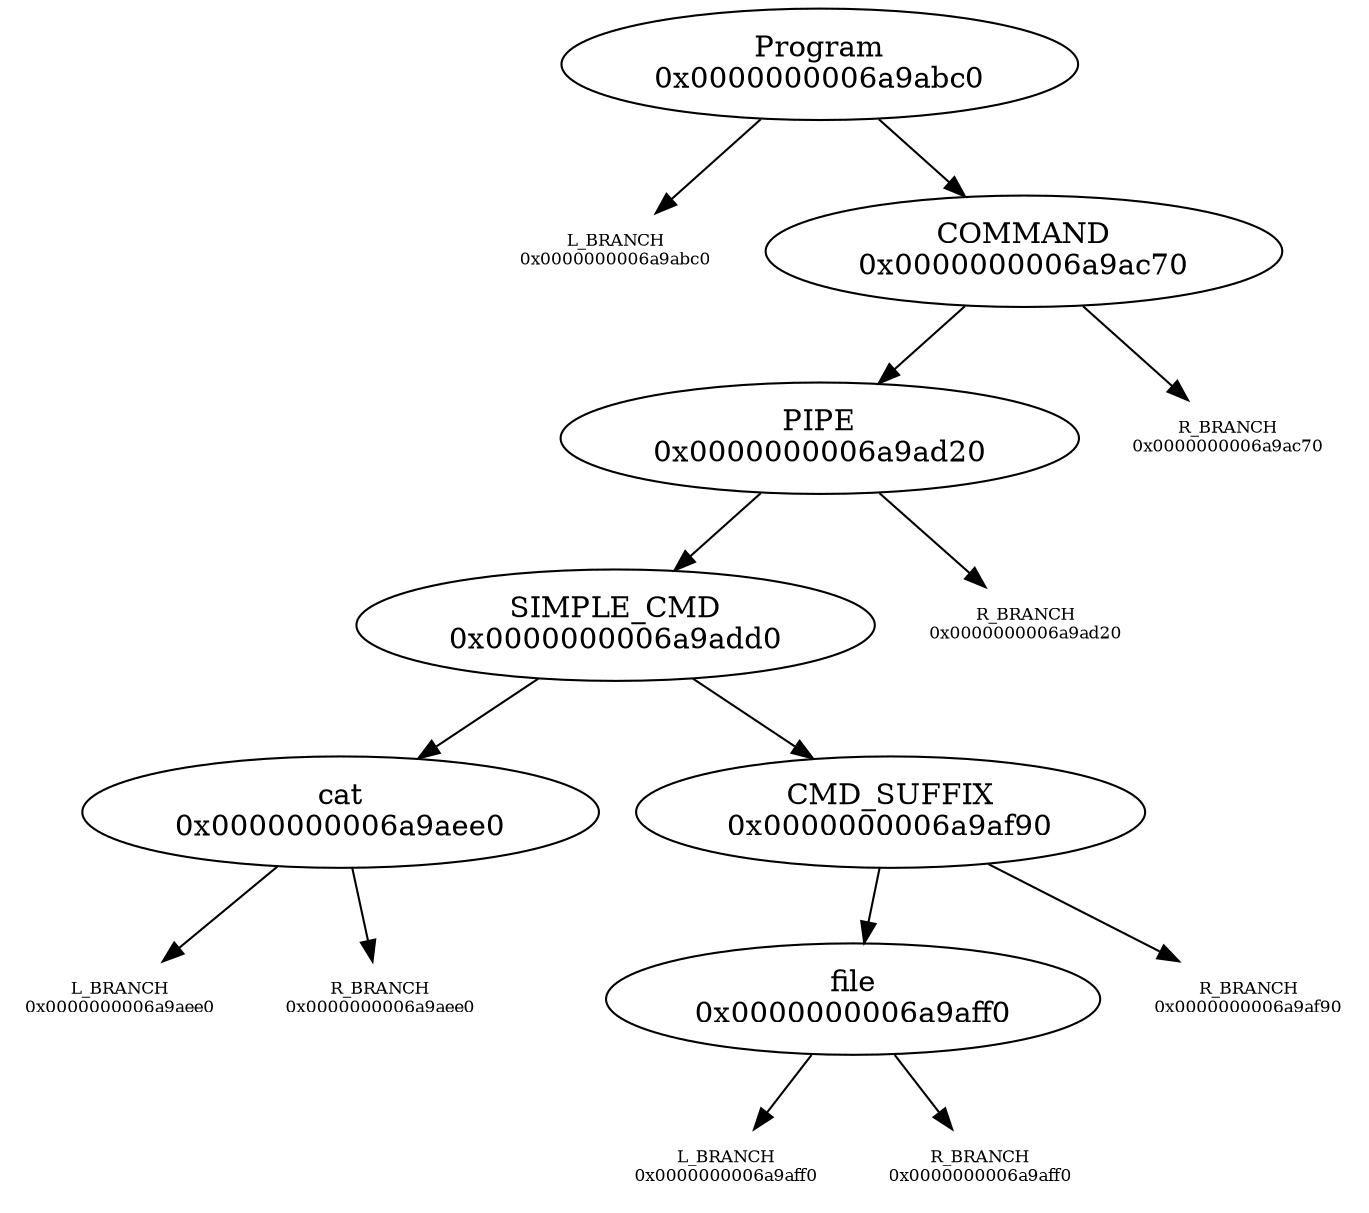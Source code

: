 digraph graphname {
"Program\n0x0000000006a9abc0" -> "L_BRANCH\n0x0000000006a9abc0";
"L_BRANCH\n0x0000000006a9abc0" [shape=none fontsize=8]
"Program\n0x0000000006a9abc0" -> "COMMAND\n0x0000000006a9ac70";
"COMMAND\n0x0000000006a9ac70" -> "PIPE\n0x0000000006a9ad20";
"COMMAND\n0x0000000006a9ac70" -> "R_BRANCH\n0x0000000006a9ac70";
"R_BRANCH\n0x0000000006a9ac70" [shape=none fontsize=8]
"PIPE\n0x0000000006a9ad20" -> "SIMPLE_CMD\n0x0000000006a9add0";
"PIPE\n0x0000000006a9ad20" -> "R_BRANCH\n0x0000000006a9ad20";
"R_BRANCH\n0x0000000006a9ad20" [shape=none fontsize=8]
"SIMPLE_CMD\n0x0000000006a9add0" -> "cat\n0x0000000006a9aee0";
"SIMPLE_CMD\n0x0000000006a9add0" -> "CMD_SUFFIX\n0x0000000006a9af90";
"cat\n0x0000000006a9aee0" -> "L_BRANCH\n0x0000000006a9aee0";
"L_BRANCH\n0x0000000006a9aee0" [shape=none fontsize=8]
"cat\n0x0000000006a9aee0" -> "R_BRANCH\n0x0000000006a9aee0";
"R_BRANCH\n0x0000000006a9aee0" [shape=none fontsize=8]
"CMD_SUFFIX\n0x0000000006a9af90" -> "file\n0x0000000006a9aff0";
"CMD_SUFFIX\n0x0000000006a9af90" -> "R_BRANCH\n0x0000000006a9af90";
"R_BRANCH\n0x0000000006a9af90" [shape=none fontsize=8]
"file\n0x0000000006a9aff0" -> "L_BRANCH\n0x0000000006a9aff0";
"L_BRANCH\n0x0000000006a9aff0" [shape=none fontsize=8]
"file\n0x0000000006a9aff0" -> "R_BRANCH\n0x0000000006a9aff0";
"R_BRANCH\n0x0000000006a9aff0" [shape=none fontsize=8]

}